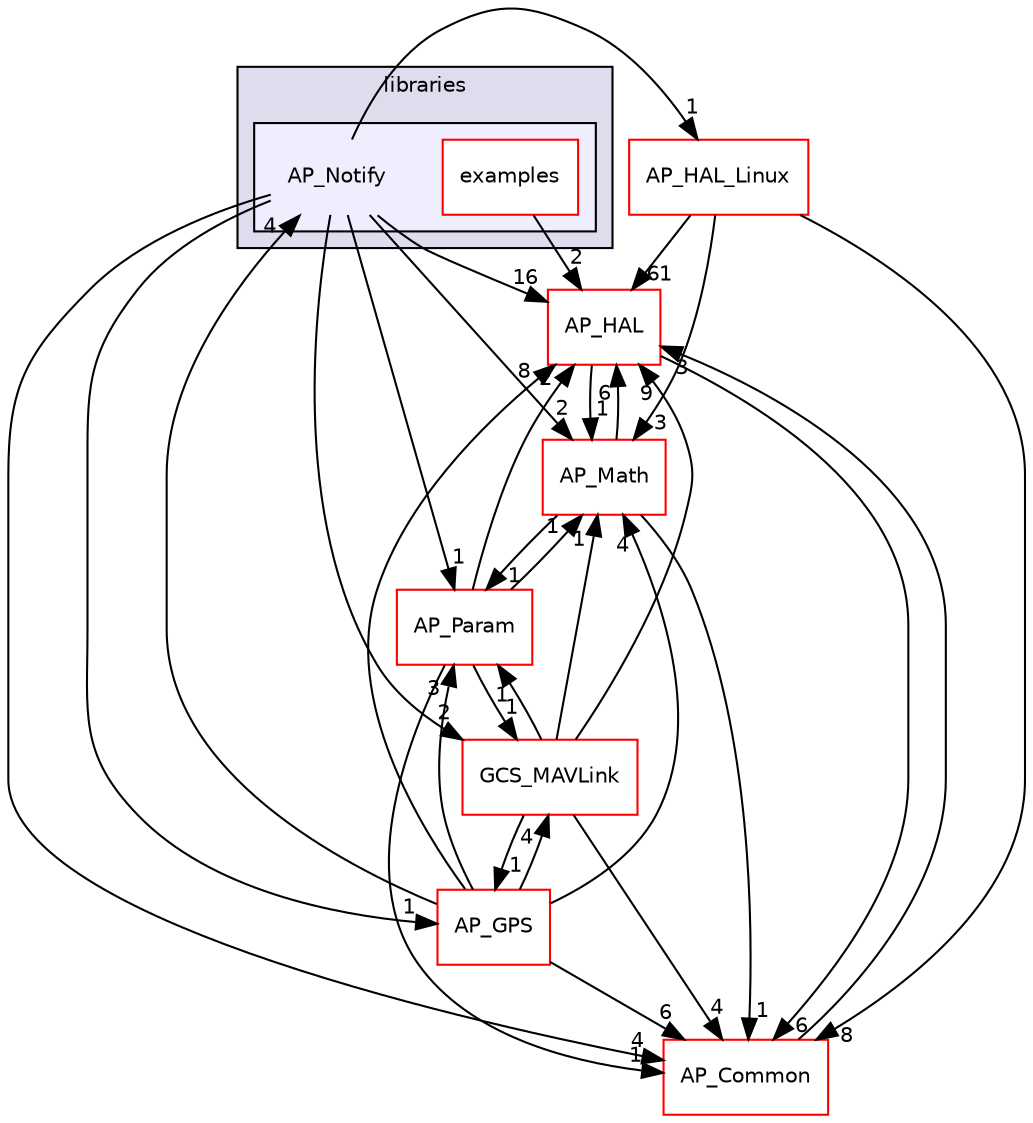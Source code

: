 digraph "libraries/AP_Notify" {
  compound=true
  node [ fontsize="10", fontname="Helvetica"];
  edge [ labelfontsize="10", labelfontname="Helvetica"];
  subgraph clusterdir_bc0718b08fb2015b8e59c47b2805f60c {
    graph [ bgcolor="#ddddee", pencolor="black", label="libraries" fontname="Helvetica", fontsize="10", URL="dir_bc0718b08fb2015b8e59c47b2805f60c.html"]
  subgraph clusterdir_e79ddc13cd2b4faf04987f849586d280 {
    graph [ bgcolor="#eeeeff", pencolor="black", label="" URL="dir_e79ddc13cd2b4faf04987f849586d280.html"];
    dir_e79ddc13cd2b4faf04987f849586d280 [shape=plaintext label="AP_Notify"];
    dir_69d98d96a1c69ed2a5b642d4a11027ea [shape=box label="examples" color="red" fillcolor="white" style="filled" URL="dir_69d98d96a1c69ed2a5b642d4a11027ea.html"];
  }
  }
  dir_8368ee2f250655722bce4ae7bccd6615 [shape=box label="AP_HAL_Linux" fillcolor="white" style="filled" color="red" URL="dir_8368ee2f250655722bce4ae7bccd6615.html"];
  dir_be870cb78c6e1bc08f9e4388e1828b4d [shape=box label="GCS_MAVLink" fillcolor="white" style="filled" color="red" URL="dir_be870cb78c6e1bc08f9e4388e1828b4d.html"];
  dir_1cbc10423b2512b31103883361e0123b [shape=box label="AP_HAL" fillcolor="white" style="filled" color="red" URL="dir_1cbc10423b2512b31103883361e0123b.html"];
  dir_200d929b8d5577e7f19dc05ce443c612 [shape=box label="AP_Param" fillcolor="white" style="filled" color="red" URL="dir_200d929b8d5577e7f19dc05ce443c612.html"];
  dir_dc27bcd5d3e114c391ea7ea0e777b78e [shape=box label="AP_GPS" fillcolor="white" style="filled" color="red" URL="dir_dc27bcd5d3e114c391ea7ea0e777b78e.html"];
  dir_93fb9127672489656ce87df72f6e986d [shape=box label="AP_Math" fillcolor="white" style="filled" color="red" URL="dir_93fb9127672489656ce87df72f6e986d.html"];
  dir_df3f4256615fd4197927a84a019a8bd8 [shape=box label="AP_Common" fillcolor="white" style="filled" color="red" URL="dir_df3f4256615fd4197927a84a019a8bd8.html"];
  dir_8368ee2f250655722bce4ae7bccd6615->dir_1cbc10423b2512b31103883361e0123b [headlabel="61", labeldistance=1.5 headhref="dir_000049_000046.html"];
  dir_8368ee2f250655722bce4ae7bccd6615->dir_93fb9127672489656ce87df72f6e986d [headlabel="3", labeldistance=1.5 headhref="dir_000049_000095.html"];
  dir_8368ee2f250655722bce4ae7bccd6615->dir_df3f4256615fd4197927a84a019a8bd8 [headlabel="8", labeldistance=1.5 headhref="dir_000049_000030.html"];
  dir_be870cb78c6e1bc08f9e4388e1828b4d->dir_1cbc10423b2512b31103883361e0123b [headlabel="9", labeldistance=1.5 headhref="dir_000162_000046.html"];
  dir_be870cb78c6e1bc08f9e4388e1828b4d->dir_200d929b8d5577e7f19dc05ce443c612 [headlabel="1", labeldistance=1.5 headhref="dir_000162_000127.html"];
  dir_be870cb78c6e1bc08f9e4388e1828b4d->dir_dc27bcd5d3e114c391ea7ea0e777b78e [headlabel="1", labeldistance=1.5 headhref="dir_000162_000042.html"];
  dir_be870cb78c6e1bc08f9e4388e1828b4d->dir_93fb9127672489656ce87df72f6e986d [headlabel="1", labeldistance=1.5 headhref="dir_000162_000095.html"];
  dir_be870cb78c6e1bc08f9e4388e1828b4d->dir_df3f4256615fd4197927a84a019a8bd8 [headlabel="4", labeldistance=1.5 headhref="dir_000162_000030.html"];
  dir_e79ddc13cd2b4faf04987f849586d280->dir_8368ee2f250655722bce4ae7bccd6615 [headlabel="1", labeldistance=1.5 headhref="dir_000117_000049.html"];
  dir_e79ddc13cd2b4faf04987f849586d280->dir_be870cb78c6e1bc08f9e4388e1828b4d [headlabel="2", labeldistance=1.5 headhref="dir_000117_000162.html"];
  dir_e79ddc13cd2b4faf04987f849586d280->dir_1cbc10423b2512b31103883361e0123b [headlabel="16", labeldistance=1.5 headhref="dir_000117_000046.html"];
  dir_e79ddc13cd2b4faf04987f849586d280->dir_200d929b8d5577e7f19dc05ce443c612 [headlabel="1", labeldistance=1.5 headhref="dir_000117_000127.html"];
  dir_e79ddc13cd2b4faf04987f849586d280->dir_dc27bcd5d3e114c391ea7ea0e777b78e [headlabel="1", labeldistance=1.5 headhref="dir_000117_000042.html"];
  dir_e79ddc13cd2b4faf04987f849586d280->dir_93fb9127672489656ce87df72f6e986d [headlabel="2", labeldistance=1.5 headhref="dir_000117_000095.html"];
  dir_e79ddc13cd2b4faf04987f849586d280->dir_df3f4256615fd4197927a84a019a8bd8 [headlabel="4", labeldistance=1.5 headhref="dir_000117_000030.html"];
  dir_1cbc10423b2512b31103883361e0123b->dir_93fb9127672489656ce87df72f6e986d [headlabel="1", labeldistance=1.5 headhref="dir_000046_000095.html"];
  dir_1cbc10423b2512b31103883361e0123b->dir_df3f4256615fd4197927a84a019a8bd8 [headlabel="6", labeldistance=1.5 headhref="dir_000046_000030.html"];
  dir_200d929b8d5577e7f19dc05ce443c612->dir_be870cb78c6e1bc08f9e4388e1828b4d [headlabel="1", labeldistance=1.5 headhref="dir_000127_000162.html"];
  dir_200d929b8d5577e7f19dc05ce443c612->dir_1cbc10423b2512b31103883361e0123b [headlabel="2", labeldistance=1.5 headhref="dir_000127_000046.html"];
  dir_200d929b8d5577e7f19dc05ce443c612->dir_93fb9127672489656ce87df72f6e986d [headlabel="1", labeldistance=1.5 headhref="dir_000127_000095.html"];
  dir_200d929b8d5577e7f19dc05ce443c612->dir_df3f4256615fd4197927a84a019a8bd8 [headlabel="1", labeldistance=1.5 headhref="dir_000127_000030.html"];
  dir_69d98d96a1c69ed2a5b642d4a11027ea->dir_1cbc10423b2512b31103883361e0123b [headlabel="2", labeldistance=1.5 headhref="dir_000118_000046.html"];
  dir_dc27bcd5d3e114c391ea7ea0e777b78e->dir_be870cb78c6e1bc08f9e4388e1828b4d [headlabel="4", labeldistance=1.5 headhref="dir_000042_000162.html"];
  dir_dc27bcd5d3e114c391ea7ea0e777b78e->dir_e79ddc13cd2b4faf04987f849586d280 [headlabel="4", labeldistance=1.5 headhref="dir_000042_000117.html"];
  dir_dc27bcd5d3e114c391ea7ea0e777b78e->dir_1cbc10423b2512b31103883361e0123b [headlabel="8", labeldistance=1.5 headhref="dir_000042_000046.html"];
  dir_dc27bcd5d3e114c391ea7ea0e777b78e->dir_200d929b8d5577e7f19dc05ce443c612 [headlabel="3", labeldistance=1.5 headhref="dir_000042_000127.html"];
  dir_dc27bcd5d3e114c391ea7ea0e777b78e->dir_93fb9127672489656ce87df72f6e986d [headlabel="4", labeldistance=1.5 headhref="dir_000042_000095.html"];
  dir_dc27bcd5d3e114c391ea7ea0e777b78e->dir_df3f4256615fd4197927a84a019a8bd8 [headlabel="6", labeldistance=1.5 headhref="dir_000042_000030.html"];
  dir_93fb9127672489656ce87df72f6e986d->dir_1cbc10423b2512b31103883361e0123b [headlabel="6", labeldistance=1.5 headhref="dir_000095_000046.html"];
  dir_93fb9127672489656ce87df72f6e986d->dir_200d929b8d5577e7f19dc05ce443c612 [headlabel="1", labeldistance=1.5 headhref="dir_000095_000127.html"];
  dir_93fb9127672489656ce87df72f6e986d->dir_df3f4256615fd4197927a84a019a8bd8 [headlabel="1", labeldistance=1.5 headhref="dir_000095_000030.html"];
  dir_df3f4256615fd4197927a84a019a8bd8->dir_1cbc10423b2512b31103883361e0123b [headlabel="3", labeldistance=1.5 headhref="dir_000030_000046.html"];
}
